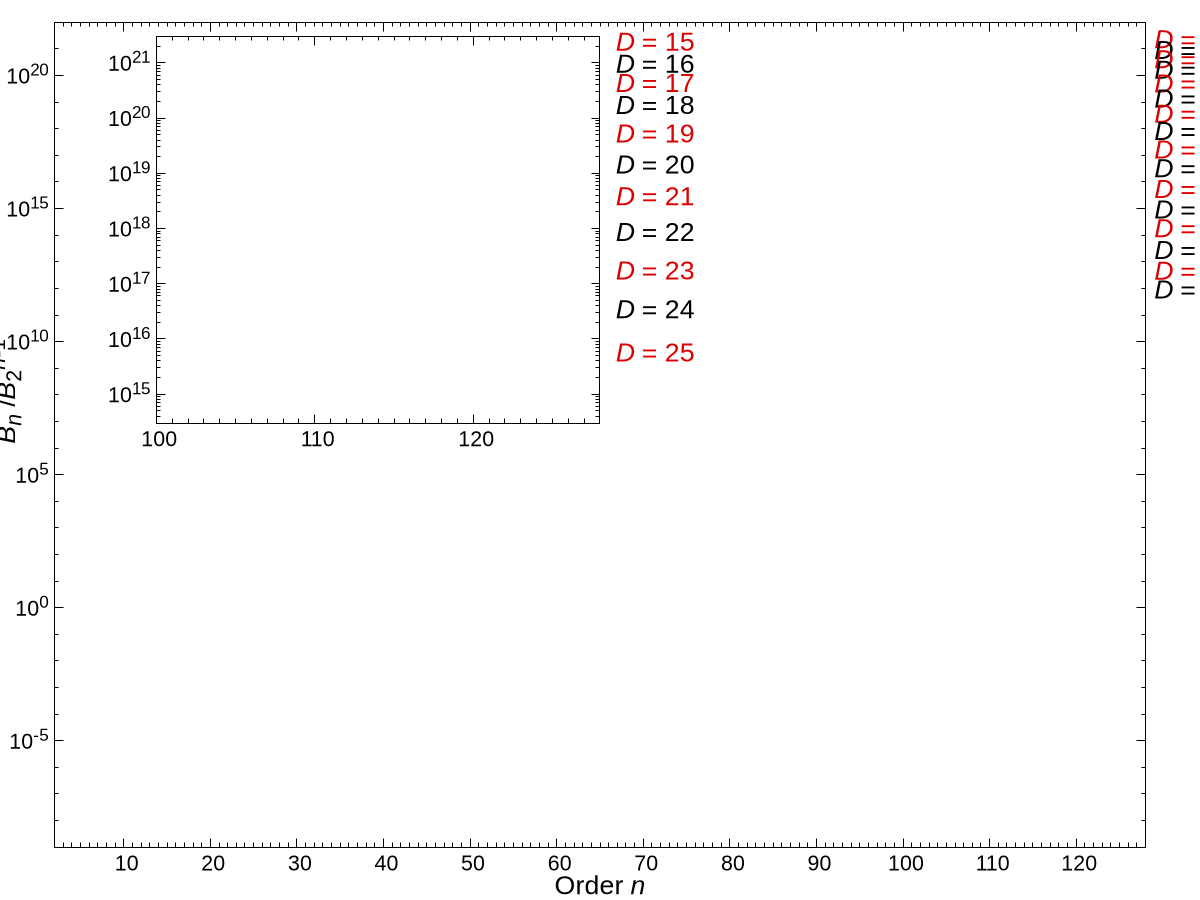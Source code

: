 unset multiplot
reset

set encoding cp1250 # make minus sign longer
#set encoding iso_8859_1
set terminal postscript eps enhanced size 7, 9 font "Arial, 20"
set output "ievirhigh.eps"




set multiplot


# the main plot
set origin 0, 0
set size 1, 1


tcfont="Arial, 16"
lbfont = "Arial, 20"
thexlabel='Order {/Arial-Italic n}'
theylabel='{/Arial-Italic B_n} /{/Arial-Italic B}_2^{{/Arial-Italic n}-1}'


set xtics font tcfont offset 0, 0.3
set logscale y
set ytics font tcfont offset 0.3, 0
set format y '10^{%T}'

lbfont2 = "Arial, 12"

color1a = "#dd0000"
color1b = "#44aaff"

color2a = "#000000"
color2b = "#ffcc44"




set tmargin 1.
set lmargin 6.
set rmargin 6.
set format y '10^{%T}'
set ylabel theylabel font lbfont offset 1.5, 2.0

set xtics 10
set mxtics 10
set xlabel thexlabel font lbfont offset 0.0, 0.8


set style line 1  lc rgb "#aaaaaa" lt 1 lw 0.2

set style line 2  lc rgb color1a lt 1 lw 2.0 pt 4  ps 1.0 # empty square
set style line 3  lc rgb color1a lt 1 lw 1.0 pt 5  ps 1.0 # full  square

set style line 4  lc rgb color1b lt 1 lw 2.0 pt 12 ps 1.1 # empty diamond
set style line 5  lc rgb color1b lt 1 lw 1.0 pt 13 ps 1.1 # full  diamond

set style line 6  lc rgb color2a lt 1 lw 2.0 pt 10 ps 1.2 # empty inverted triangle
set style line 7  lc rgb color2a lt 1 lw 1.0 pt 11 ps 1.2 # full  inverted triangle

set style line 8  lc rgb color2b lt 1 lw 2.0 pt 8  ps 1.2 # empty triangle
set style line 9  lc rgb color2b lt 1 lw 1.0 pt 9  ps 1.2 # full  triangle



xlbl = 128 + 1

D13nmax = 64
D13xmax = D13nmax - 10
D13ymax = 3e6

D14nmax = 96
D14xmax = D14nmax - 10
D14ymax = 5e13


set label 15 "{/Arial-Italic D} = 15"  at xlbl, 2.5e21 font lbfont textcolor rgb color1a
set label 16 "{/Arial-Italic D} = 16"  at xlbl, 1e21   font lbfont textcolor rgb color2a
set label 17 "{/Arial-Italic D} = 17"  at xlbl, 4.5e20 font lbfont textcolor rgb color1a
set label 18 "{/Arial-Italic D} = 18"  at xlbl, 1.8e20 font lbfont textcolor rgb color2a
set label 19 "{/Arial-Italic D} = 19"  at xlbl, 5.5e19 font lbfont textcolor rgb color1a
set label 20 "{/Arial-Italic D} = 20"  at xlbl, 1.5e19 font lbfont textcolor rgb color2a
set label 21 "{/Arial-Italic D} = 21"  at xlbl, 4e18   font lbfont textcolor rgb color1a
set label 22 "{/Arial-Italic D} = 22"  at xlbl, 9e17   font lbfont textcolor rgb color2a
set label 23 "{/Arial-Italic D} = 23"  at xlbl, 1.8e17 font lbfont textcolor rgb color1a
set label 24 "{/Arial-Italic D} = 24"  at xlbl, 3.6e16 font lbfont textcolor rgb color2a
set label 25 "{/Arial-Italic D} = 25"  at xlbl, 5.9e15 font lbfont textcolor rgb color1a
set label 26 "{/Arial-Italic D} = 26"  at xlbl, 1e15   font lbfont textcolor rgb color2a
set label 27 "{/Arial-Italic D} = 27"  at xlbl, 2e14   font lbfont textcolor rgb color1a
set label 28 "{/Arial-Italic D} = 28"  at xlbl, 3e13   font lbfont textcolor rgb color2a
set label 29 "{/Arial-Italic D} = 29"  at xlbl, 5e12   font lbfont textcolor rgb color1a
set label 30 "{/Arial-Italic D} = 30"  at xlbl, 1e12   font lbfont textcolor rgb color2a

plot [2:128][1e-9:1e22] \
  "data/D15r1n128/BnD15n128.dat"              u ($1):(abs($2))                  w l ls 2 lw 0.3 notitle, \
  ""                                          u ($1):(($2 > 0) ? abs($2) : 1/0) w p ls 2        notitle, \
  ""                                          u ($1):(($2 < 0) ? abs($2) : 1/0) w p ls 3        notitle, \
  "data/D16r1n128/BnD16n128.dat"              u ($1):(abs($2))                  w l ls 6 lw 0.3 notitle, \
  ""                                          u ($1):(($2 > 0) ? abs($2) : 1/0) w p ls 6        notitle, \
  ""                                          u ($1):(($2 < 0) ? abs($2) : 1/0) w p ls 7        notitle, \
  "data/D17r1n128/BnD17n128.dat"              u ($1):(abs($2))                  w l ls 2 lw 0.3 notitle, \
  ""                                          u ($1):(($2 > 0) ? abs($2) : 1/0) w p ls 2        notitle, \
  ""                                          u ($1):(($2 < 0) ? abs($2) : 1/0) w p ls 3        notitle, \
  "data/D18r1n128/BnD18n128.dat"              u ($1):(abs($2))                  w l ls 6 lw 0.3 notitle, \
  ""                                          u ($1):(($2 > 0) ? abs($2) : 1/0) w p ls 6        notitle, \
  ""                                          u ($1):(($2 < 0) ? abs($2) : 1/0) w p ls 7        notitle, \
  "data/D19r1n128/BnD19n128.dat"              u ($1):(abs($2))                  w l ls 2 lw 0.3 notitle, \
  ""                                          u ($1):(($2 > 0) ? abs($2) : 1/0) w p ls 2        notitle, \
  ""                                          u ($1):(($2 < 0) ? abs($2) : 1/0) w p ls 3        notitle, \
  "data/D20r1n128/BnD20n128.dat"              u ($1):(abs($2))                  w l ls 6 lw 0.3 notitle, \
  ""                                          u ($1):(($2 > 0) ? abs($2) : 1/0) w p ls 6        notitle, \
  ""                                          u ($1):(($2 < 0) ? abs($2) : 1/0) w p ls 7        notitle, \
  "data/D21r1n128/BnD21n128.dat"              u ($1):(abs($2))                  w l ls 2 lw 0.3 notitle, \
  ""                                          u ($1):(($2 > 0) ? abs($2) : 1/0) w p ls 2        notitle, \
  ""                                          u ($1):(($2 < 0) ? abs($2) : 1/0) w p ls 3        notitle, \
  "data/D22r1n128/BnD22n128.dat"              u ($1):(abs($2))                  w l ls 6 lw 0.3 notitle, \
  ""                                          u ($1):(($2 > 0) ? abs($2) : 1/0) w p ls 6        notitle, \
  ""                                          u ($1):(($2 < 0) ? abs($2) : 1/0) w p ls 7        notitle, \
  "data/D23r1n128/BnD23n128.dat"              u ($1):(abs($2))                  w l ls 2 lw 0.3 notitle, \
  ""                                          u ($1):(($2 > 0) ? abs($2) : 1/0) w p ls 2        notitle, \
  ""                                          u ($1):(($2 < 0) ? abs($2) : 1/0) w p ls 3        notitle, \
  "data/D24r1n128/BnD24n128.dat"              u ($1):(abs($2))                  w l ls 6 lw 0.3 notitle, \
  ""                                          u ($1):(($2 > 0) ? abs($2) : 1/0) w p ls 6        notitle, \
  ""                                          u ($1):(($2 < 0) ? abs($2) : 1/0) w p ls 7        notitle, \
  "data/D25r1n128/BnD25n128.dat"              u ($1):(abs($2))                  w l ls 2 lw 0.3 notitle, \
  ""                                          u ($1):(($2 > 0) ? abs($2) : 1/0) w p ls 2        notitle, \
  ""                                          u ($1):(($2 < 0) ? abs($2) : 1/0) w p ls 3        notitle, \
  "data/D26r1n128/BnD26n128.dat"              u ($1):(abs($2))                  w l ls 6 lw 0.3 notitle, \
  ""                                          u ($1):(($2 > 0) ? abs($2) : 1/0) w p ls 6        notitle, \
  ""                                          u ($1):(($2 < 0) ? abs($2) : 1/0) w p ls 7        notitle, \
  "data/D27r1n128/BnD27n128.dat"              u ($1):(abs($2))                  w l ls 2 lw 0.3 notitle, \
  ""                                          u ($1):(($2 > 0) ? abs($2) : 1/0) w p ls 2        notitle, \
  ""                                          u ($1):(($2 < 0) ? abs($2) : 1/0) w p ls 3        notitle, \
  "data/D28r1n128/BnD28n128.dat"              u ($1):(abs($2))                  w l ls 6 lw 0.3 notitle, \
  ""                                          u ($1):(($2 > 0) ? abs($2) : 1/0) w p ls 6        notitle, \
  ""                                          u ($1):(($2 < 0) ? abs($2) : 1/0) w p ls 7        notitle, \
  "data/D29r1n128/BnD29n128.dat"              u ($1):(abs($2))                  w l ls 2 lw 0.3 notitle, \
  ""                                          u ($1):(($2 > 0) ? abs($2) : 1/0) w p ls 2        notitle, \
  ""                                          u ($1):(($2 < 0) ? abs($2) : 1/0) w p ls 3        notitle, \
  "data/D30r2n128/BnD30n128.dat"              u ($1):(abs($2))                  w l ls 6 lw 0.3 notitle, \
  ""                                          u ($1):(($2 > 0) ? abs($2) : 1/0) w p ls 6        notitle, \
  ""                                          u ($1):(($2 < 0) ? abs($2) : 1/0) w p ls 7        notitle, \
  "iedata/xBnPYcD15n128.dat"                  u ($1):(abs($2))                  w l ls 1 notitle, \
  ""                                          u ($1):(($2 > 0) ? abs($2) : 1/0) w p ls 4 notitle, \
  ""                                          u ($1):(($2 < 0) ? abs($2) : 1/0) w p ls 5 notitle, \
  "iedata/xBnPYcD16n128.dat"                  u ($1):(abs($2))                  w l ls 1 notitle, \
  ""                                          u ($1):(($2 > 0) ? abs($2) : 1/0) w p ls 8 notitle, \
  ""                                          u ($1):(($2 < 0) ? abs($2) : 1/0) w p ls 9 notitle, \
  "iedata/xBnPYcD17n128.dat"                  u ($1):(abs($2))                  w l ls 1 notitle, \
  ""                                          u ($1):(($2 > 0) ? abs($2) : 1/0) w p ls 4 notitle, \
  ""                                          u ($1):(($2 < 0) ? abs($2) : 1/0) w p ls 5 notitle, \
  "iedata/xBnPYcD18n128.dat"                  u ($1):(abs($2))                  w l ls 1 notitle, \
  ""                                          u ($1):(($2 > 0) ? abs($2) : 1/0) w p ls 8 notitle, \
  ""                                          u ($1):(($2 < 0) ? abs($2) : 1/0) w p ls 9 notitle, \
  "iedata/xBnPYcD19n128.dat"                  u ($1):(abs($2))                  w l ls 1 notitle, \
  ""                                          u ($1):(($2 > 0) ? abs($2) : 1/0) w p ls 4 notitle, \
  ""                                          u ($1):(($2 < 0) ? abs($2) : 1/0) w p ls 5 notitle, \
  "iedata/xBnPYcD20n128.dat"                  u ($1):(abs($2))                  w l ls 1 notitle, \
  ""                                          u ($1):(($2 > 0) ? abs($2) : 1/0) w p ls 8 notitle, \
  ""                                          u ($1):(($2 < 0) ? abs($2) : 1/0) w p ls 9 notitle, \
  "iedata/xBnPYcD21n128.dat"                  u ($1):(abs($2))                  w l ls 1 notitle, \
  ""                                          u ($1):(($2 > 0) ? abs($2) : 1/0) w p ls 4 notitle, \
  ""                                          u ($1):(($2 < 0) ? abs($2) : 1/0) w p ls 5 notitle, \
  "iedata/xBnPYcD22n128.dat"                  u ($1):(abs($2))                  w l ls 1 notitle, \
  ""                                          u ($1):(($2 > 0) ? abs($2) : 1/0) w p ls 8 notitle, \
  ""                                          u ($1):(($2 < 0) ? abs($2) : 1/0) w p ls 9 notitle, \
  "iedata/xBnPYcD23n128.dat"                  u ($1):(abs($2))                  w l ls 1 notitle, \
  ""                                          u ($1):(($2 > 0) ? abs($2) : 1/0) w p ls 4 notitle, \
  ""                                          u ($1):(($2 < 0) ? abs($2) : 1/0) w p ls 5 notitle, \
  "iedata/xBnPYcD24n128.dat"                  u ($1):(abs($2))                  w l ls 1 notitle, \
  ""                                          u ($1):(($2 > 0) ? abs($2) : 1/0) w p ls 8 notitle, \
  ""                                          u ($1):(($2 < 0) ? abs($2) : 1/0) w p ls 9 notitle, \
  "iedata/xBnPYcD25n128.dat"                  u ($1):(abs($2))                  w l ls 1 notitle, \
  ""                                          u ($1):(($2 > 0) ? abs($2) : 1/0) w p ls 4 notitle, \
  ""                                          u ($1):(($2 < 0) ? abs($2) : 1/0) w p ls 5 notitle, \
  "iedata/xBnPYcD26n128.dat"                  u ($1):(abs($2))                  w l ls 1 notitle, \
  ""                                          u ($1):(($2 > 0) ? abs($2) : 1/0) w p ls 8 notitle, \
  ""                                          u ($1):(($2 < 0) ? abs($2) : 1/0) w p ls 9 notitle, \
  "iedata/xBnPYcD27n128.dat"                  u ($1):(abs($2))                  w l ls 1 notitle, \
  ""                                          u ($1):(($2 > 0) ? abs($2) : 1/0) w p ls 4 notitle, \
  ""                                          u ($1):(($2 < 0) ? abs($2) : 1/0) w p ls 5 notitle, \
  "iedata/xBnPYcD28n128.dat"                  u ($1):(abs($2))                  w l ls 1 notitle, \
  ""                                          u ($1):(($2 > 0) ? abs($2) : 1/0) w p ls 8 notitle, \
  ""                                          u ($1):(($2 < 0) ? abs($2) : 1/0) w p ls 9 notitle, \
  "iedata/xBnPYcD29n128.dat"                  u ($1):(abs($2))                  w l ls 1 notitle, \
  ""                                          u ($1):(($2 > 0) ? abs($2) : 1/0) w p ls 4 notitle, \
  ""                                          u ($1):(($2 < 0) ? abs($2) : 1/0) w p ls 5 notitle, \
  "iedata/xBnPYcD30n128.dat"                  u ($1):(abs($2))                  w l ls 1 notitle, \
  ""                                          u ($1):(($2 > 0) ? abs($2) : 1/0) w p ls 8 notitle, \
  ""                                          u ($1):(($2 < 0) ? abs($2) : 1/0) w p ls 9 notitle, \
  1e-100 lw 0 notitle



# magnification of the top-right corner
set origin 0.13, 0.53
set size 0.37, 0.43

# remove unnecessary decorations
unset ylabel
unset xlabel
unset label 26
unset label 27
unset label 28
unset label 29
unset label 30
set tmargin 0
set lmargin 0
set rmargin 0
set bmargin 0


plot [100:128][3e14:3e21] \
  "data/D15r1n128/BnD15n128.dat"              u ($1):(abs($2))                  w l ls 2 lw 0.3 notitle, \
  ""                                          u ($1):(($2 > 0) ? abs($2) : 1/0) w p ls 2        notitle, \
  ""                                          u ($1):(($2 < 0) ? abs($2) : 1/0) w p ls 3        notitle, \
  "data/D16r1n128/BnD16n128.dat"              u ($1):(abs($2))                  w l ls 6 lw 0.3 notitle, \
  ""                                          u ($1):(($2 > 0) ? abs($2) : 1/0) w p ls 6        notitle, \
  ""                                          u ($1):(($2 < 0) ? abs($2) : 1/0) w p ls 7        notitle, \
  "data/D17r1n128/BnD17n128.dat"              u ($1):(abs($2))                  w l ls 2 lw 0.3 notitle, \
  ""                                          u ($1):(($2 > 0) ? abs($2) : 1/0) w p ls 2        notitle, \
  ""                                          u ($1):(($2 < 0) ? abs($2) : 1/0) w p ls 3        notitle, \
  "data/D18r1n128/BnD18n128.dat"              u ($1):(abs($2))                  w l ls 6 lw 0.3 notitle, \
  ""                                          u ($1):(($2 > 0) ? abs($2) : 1/0) w p ls 6        notitle, \
  ""                                          u ($1):(($2 < 0) ? abs($2) : 1/0) w p ls 7        notitle, \
  "data/D19r1n128/BnD19n128.dat"              u ($1):(abs($2))                  w l ls 2 lw 0.3 notitle, \
  ""                                          u ($1):(($2 > 0) ? abs($2) : 1/0) w p ls 2        notitle, \
  ""                                          u ($1):(($2 < 0) ? abs($2) : 1/0) w p ls 3        notitle, \
  "data/D20r1n128/BnD20n128.dat"              u ($1):(abs($2))                  w l ls 6 lw 0.3 notitle, \
  ""                                          u ($1):(($2 > 0) ? abs($2) : 1/0) w p ls 6        notitle, \
  ""                                          u ($1):(($2 < 0) ? abs($2) : 1/0) w p ls 7        notitle, \
  "data/D21r1n128/BnD21n128.dat"              u ($1):(abs($2))                  w l ls 2 lw 0.3 notitle, \
  ""                                          u ($1):(($2 > 0) ? abs($2) : 1/0) w p ls 2        notitle, \
  ""                                          u ($1):(($2 < 0) ? abs($2) : 1/0) w p ls 3        notitle, \
  "data/D22r1n128/BnD22n128.dat"              u ($1):(abs($2))                  w l ls 6 lw 0.3 notitle, \
  ""                                          u ($1):(($2 > 0) ? abs($2) : 1/0) w p ls 6        notitle, \
  ""                                          u ($1):(($2 < 0) ? abs($2) : 1/0) w p ls 7        notitle, \
  "data/D23r1n128/BnD23n128.dat"              u ($1):(abs($2))                  w l ls 2 lw 0.3 notitle, \
  ""                                          u ($1):(($2 > 0) ? abs($2) : 1/0) w p ls 2        notitle, \
  ""                                          u ($1):(($2 < 0) ? abs($2) : 1/0) w p ls 3        notitle, \
  "data/D24r1n128/BnD24n128.dat"              u ($1):(abs($2))                  w l ls 6 lw 0.3 notitle, \
  ""                                          u ($1):(($2 > 0) ? abs($2) : 1/0) w p ls 6        notitle, \
  ""                                          u ($1):(($2 < 0) ? abs($2) : 1/0) w p ls 7        notitle, \
  "data/D25r1n128/BnD25n128.dat"              u ($1):(abs($2))                  w l ls 2 lw 0.3 notitle, \
  ""                                          u ($1):(($2 > 0) ? abs($2) : 1/0) w p ls 2        notitle, \
  ""                                          u ($1):(($2 < 0) ? abs($2) : 1/0) w p ls 3        notitle, \
  "iedata/xBnPYcD15n128.dat"                  u ($1):(abs($2))                  w l ls 1 notitle, \
  ""                                          u ($1):(($2 > 0) ? abs($2) : 1/0) w p ls 4 notitle, \
  ""                                          u ($1):(($2 < 0) ? abs($2) : 1/0) w p ls 5 notitle, \
  "iedata/xBnPYcD16n128.dat"                  u ($1):(abs($2))                  w l ls 1 notitle, \
  ""                                          u ($1):(($2 > 0) ? abs($2) : 1/0) w p ls 8 notitle, \
  ""                                          u ($1):(($2 < 0) ? abs($2) : 1/0) w p ls 9 notitle, \
  "iedata/xBnPYcD17n128.dat"                  u ($1):(abs($2))                  w l ls 1 notitle, \
  ""                                          u ($1):(($2 > 0) ? abs($2) : 1/0) w p ls 4 notitle, \
  ""                                          u ($1):(($2 < 0) ? abs($2) : 1/0) w p ls 5 notitle, \
  "iedata/xBnPYcD18n128.dat"                  u ($1):(abs($2))                  w l ls 1 notitle, \
  ""                                          u ($1):(($2 > 0) ? abs($2) : 1/0) w p ls 8 notitle, \
  ""                                          u ($1):(($2 < 0) ? abs($2) : 1/0) w p ls 9 notitle, \
  "iedata/xBnPYcD19n128.dat"                  u ($1):(abs($2))                  w l ls 1 notitle, \
  ""                                          u ($1):(($2 > 0) ? abs($2) : 1/0) w p ls 4 notitle, \
  ""                                          u ($1):(($2 < 0) ? abs($2) : 1/0) w p ls 5 notitle, \
  "iedata/xBnPYcD20n128.dat"                  u ($1):(abs($2))                  w l ls 1 notitle, \
  ""                                          u ($1):(($2 > 0) ? abs($2) : 1/0) w p ls 8 notitle, \
  ""                                          u ($1):(($2 < 0) ? abs($2) : 1/0) w p ls 9 notitle, \
  "iedata/xBnPYcD21n128.dat"                  u ($1):(abs($2))                  w l ls 1 notitle, \
  ""                                          u ($1):(($2 > 0) ? abs($2) : 1/0) w p ls 4 notitle, \
  ""                                          u ($1):(($2 < 0) ? abs($2) : 1/0) w p ls 5 notitle, \
  "iedata/xBnPYcD22n128.dat"                  u ($1):(abs($2))                  w l ls 1 notitle, \
  ""                                          u ($1):(($2 > 0) ? abs($2) : 1/0) w p ls 8 notitle, \
  ""                                          u ($1):(($2 < 0) ? abs($2) : 1/0) w p ls 9 notitle, \
  "iedata/xBnPYcD23n128.dat"                  u ($1):(abs($2))                  w l ls 1 notitle, \
  ""                                          u ($1):(($2 > 0) ? abs($2) : 1/0) w p ls 4 notitle, \
  ""                                          u ($1):(($2 < 0) ? abs($2) : 1/0) w p ls 5 notitle, \
  "iedata/xBnPYcD24n128.dat"                  u ($1):(abs($2))                  w l ls 1 notitle, \
  ""                                          u ($1):(($2 > 0) ? abs($2) : 1/0) w p ls 8 notitle, \
  ""                                          u ($1):(($2 < 0) ? abs($2) : 1/0) w p ls 9 notitle, \
  "iedata/xBnPYcD25n128.dat"                  u ($1):(abs($2))                  w l ls 1 notitle, \
  ""                                          u ($1):(($2 > 0) ? abs($2) : 1/0) w p ls 4 notitle, \
  ""                                          u ($1):(($2 < 0) ? abs($2) : 1/0) w p ls 5 notitle, \
  1e-100 lw 0 notitle



unset multiplot

unset output
set terminal wxt
reset



